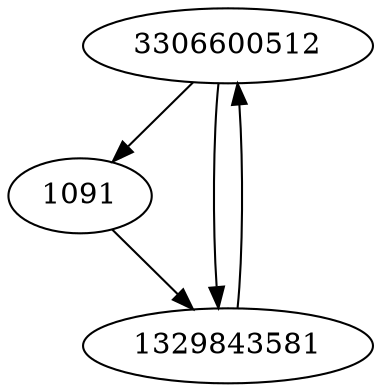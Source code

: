 strict digraph  {
3306600512;
1091;
1329843581;
3306600512 -> 1329843581;
3306600512 -> 1091;
1091 -> 1329843581;
1329843581 -> 3306600512;
}
